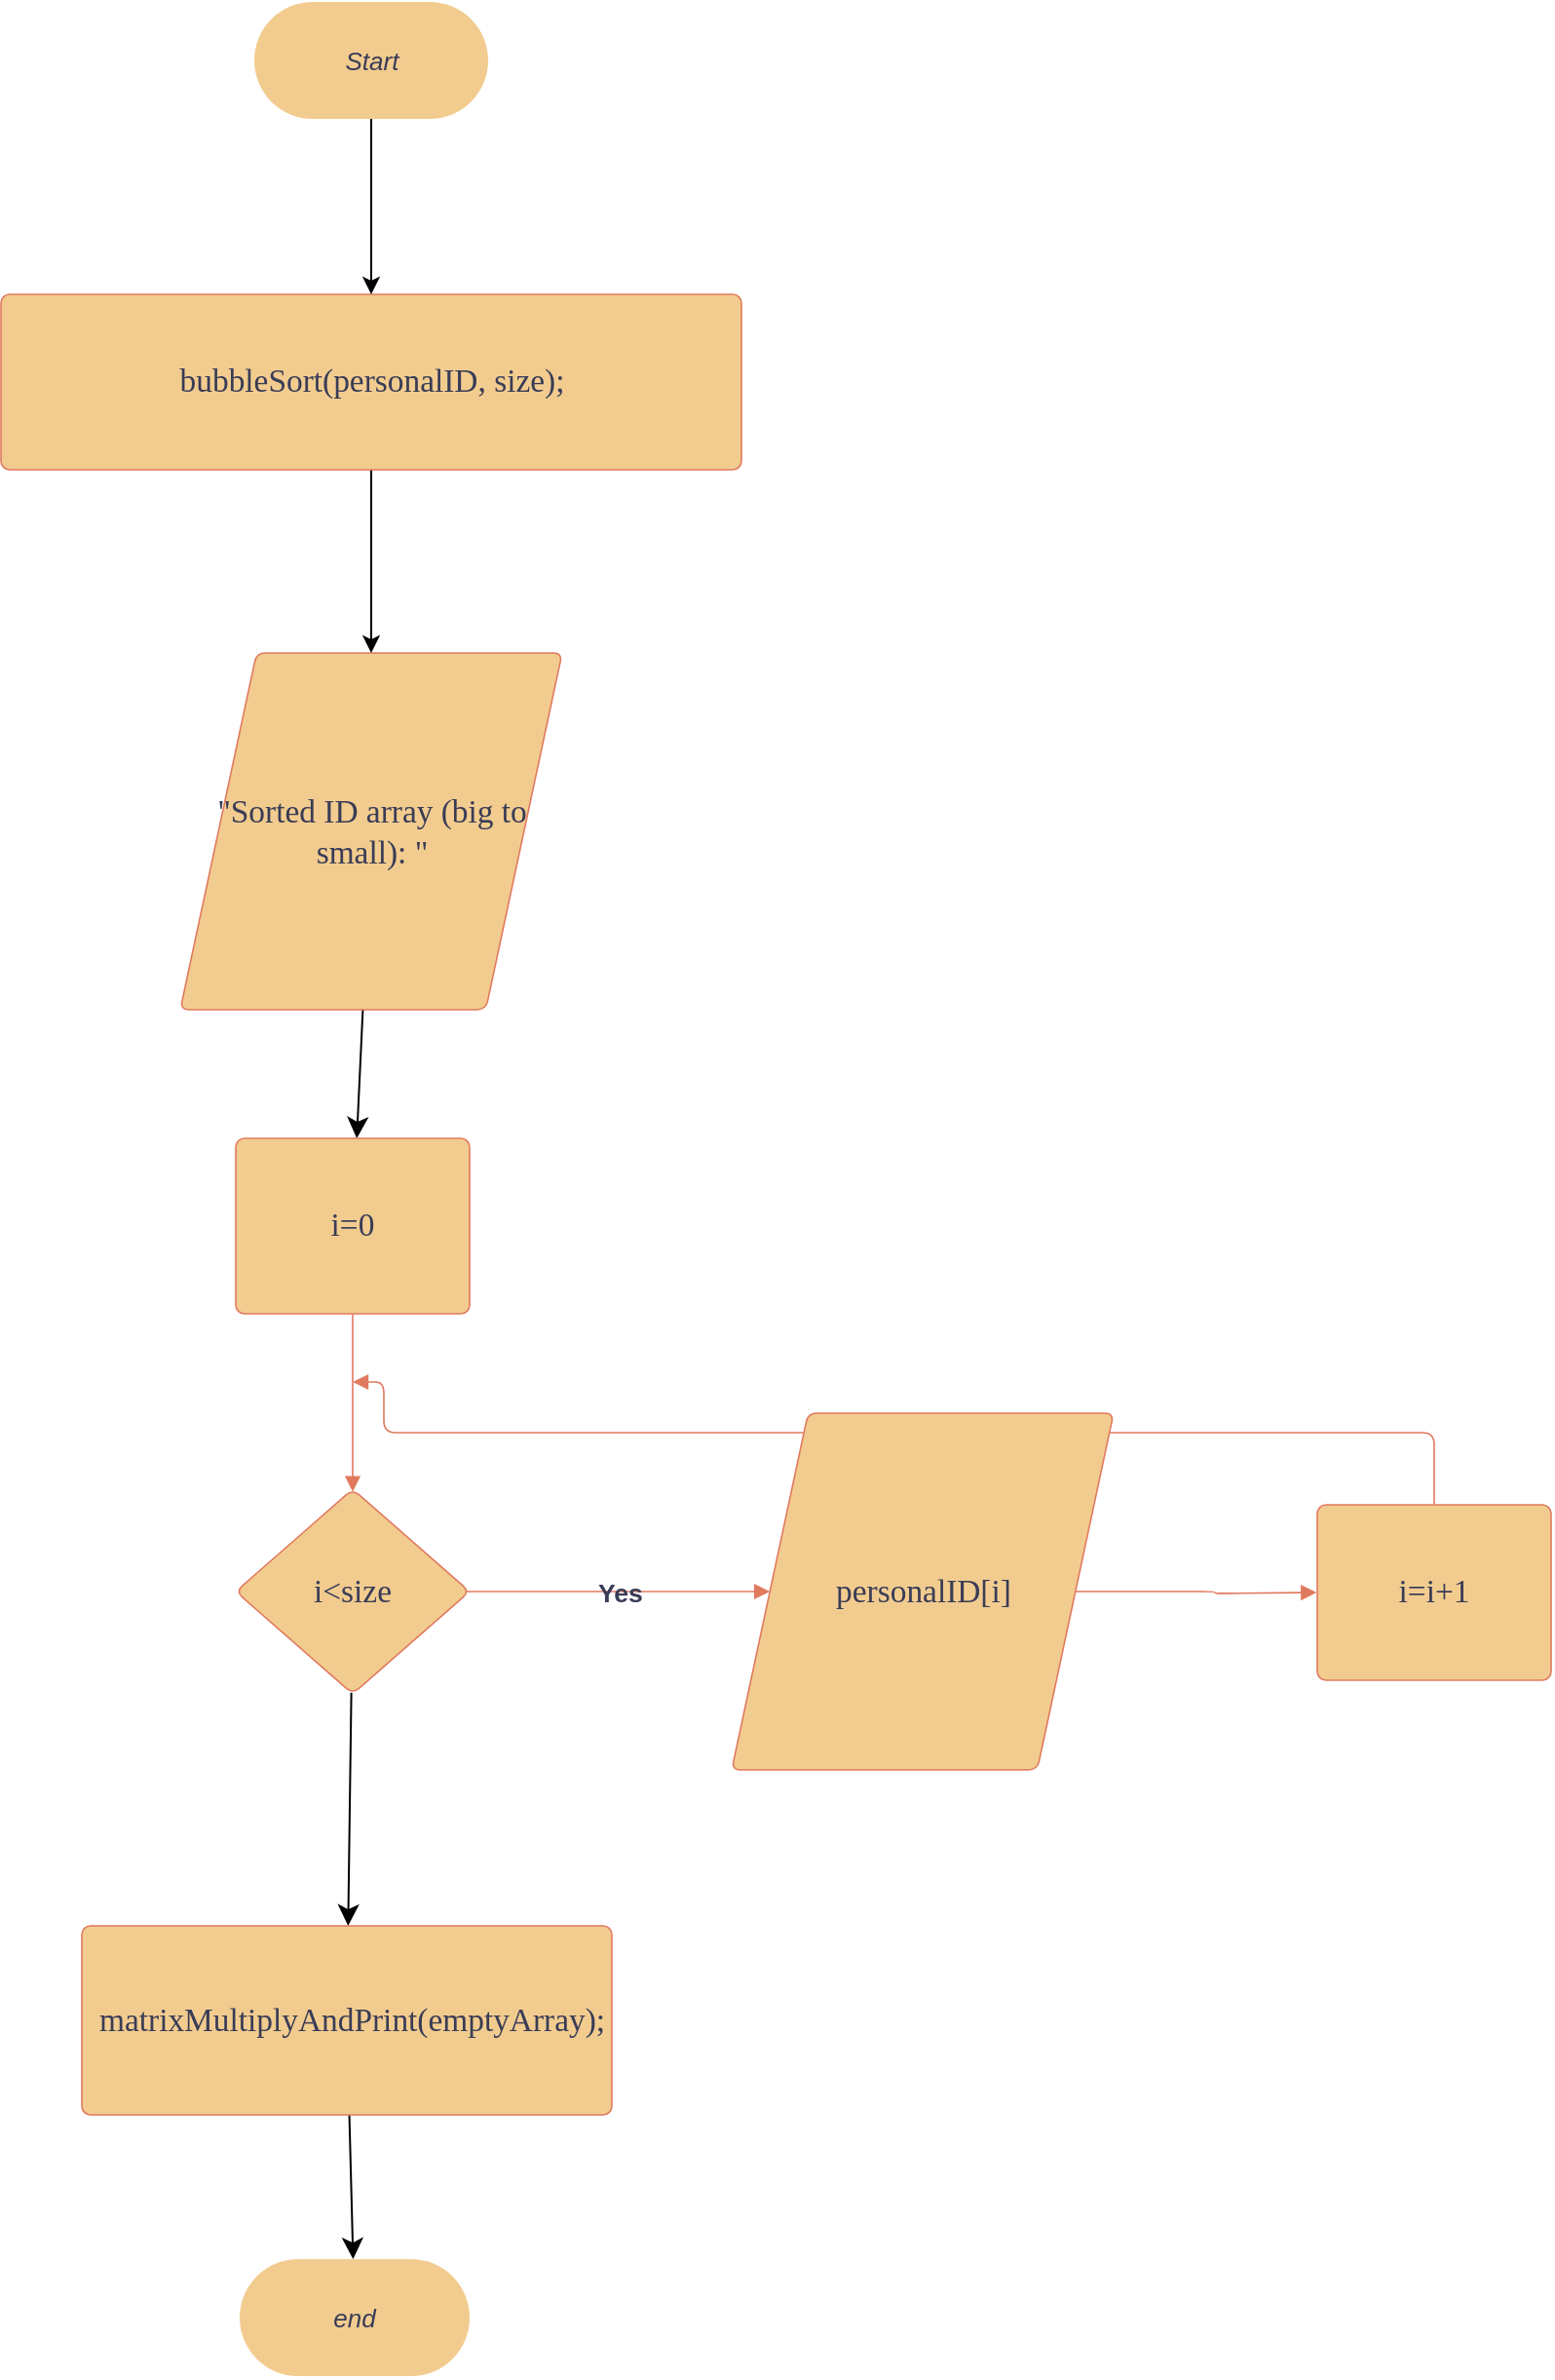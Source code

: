 <mxfile version="22.0.8" type="github">
  <diagram name="第 1 页" id="nrikixEwSC7eTKen01aC">
    <mxGraphModel dx="3553" dy="-1678" grid="1" gridSize="10" guides="1" tooltips="1" connect="1" arrows="1" fold="1" page="1" pageScale="1" pageWidth="827" pageHeight="1169" math="0" shadow="0">
      <root>
        <mxCell id="0" />
        <mxCell id="1" parent="0" />
        <mxCell id="Zdjk3xwii-qkV9n4L7GO-1" value="" style="edgeStyle=none;curved=1;rounded=0;orthogonalLoop=1;jettySize=auto;html=1;fontSize=12;startSize=8;endSize=8;" edge="1" parent="1" source="Zdjk3xwii-qkV9n4L7GO-2" target="Zdjk3xwii-qkV9n4L7GO-3">
          <mxGeometry relative="1" as="geometry" />
        </mxCell>
        <mxCell id="Zdjk3xwii-qkV9n4L7GO-2" value="&quot;Sorted ID array (big to small): &quot;" style="html=1;overflow=block;blockSpacing=1;whiteSpace=wrap;shape=parallelogram;perimeter=parallelogramPerimeter;anchorPointDirection=0;fontSize=16.7;fontFamily=Liberation Serif;fontColor=#393C56;spacing=3.8;strokeColor=#E07A5F;strokeOpacity=100;rounded=1;absoluteArcSize=1;arcSize=9;strokeWidth=0.8;lucidId=cCrxK9gywNmt;labelBackgroundColor=none;fillColor=#F2CC8F;" vertex="1" parent="1">
          <mxGeometry x="-234.5" y="4644" width="196" height="183" as="geometry" />
        </mxCell>
        <mxCell id="Zdjk3xwii-qkV9n4L7GO-3" value="i=0" style="html=1;overflow=block;blockSpacing=1;whiteSpace=wrap;fontSize=16.7;fontFamily=Liberation Serif;fontColor=#393C56;spacing=9;strokeColor=#E07A5F;strokeOpacity=100;rounded=1;absoluteArcSize=1;arcSize=9;strokeWidth=0.8;lucidId=merx2m1aB_C8;labelBackgroundColor=none;fillColor=#F2CC8F;" vertex="1" parent="1">
          <mxGeometry x="-206" y="4893" width="120" height="90" as="geometry" />
        </mxCell>
        <mxCell id="Zdjk3xwii-qkV9n4L7GO-4" value="" style="html=1;jettySize=18;whiteSpace=wrap;fontSize=13;strokeColor=#E07A5F;strokeOpacity=100;strokeWidth=0.8;rounded=1;arcSize=12;edgeStyle=orthogonalEdgeStyle;startArrow=none;endArrow=block;endFill=1;exitX=0.5;exitY=1.004;exitPerimeter=0;entryX=0.5;entryY=0.013;entryPerimeter=0;lucidId=vfrxUDfpobtE;labelBackgroundColor=none;fontColor=default;" edge="1" parent="1" source="Zdjk3xwii-qkV9n4L7GO-3" target="Zdjk3xwii-qkV9n4L7GO-6">
          <mxGeometry width="100" height="100" relative="1" as="geometry">
            <Array as="points" />
          </mxGeometry>
        </mxCell>
        <mxCell id="Zdjk3xwii-qkV9n4L7GO-5" value="" style="edgeStyle=none;curved=1;rounded=0;orthogonalLoop=1;jettySize=auto;html=1;fontSize=12;startSize=8;endSize=8;" edge="1" parent="1" source="Zdjk3xwii-qkV9n4L7GO-6" target="Zdjk3xwii-qkV9n4L7GO-14">
          <mxGeometry relative="1" as="geometry" />
        </mxCell>
        <mxCell id="Zdjk3xwii-qkV9n4L7GO-6" value="i&amp;lt;size" style="html=1;overflow=block;blockSpacing=1;whiteSpace=wrap;rhombus;fontSize=16.7;fontFamily=Liberation Serif;fontColor=#393C56;spacing=3.8;strokeColor=#E07A5F;strokeOpacity=100;rounded=1;absoluteArcSize=1;arcSize=9;strokeWidth=0.8;lucidId=xfrxH3A6Ui3S;labelBackgroundColor=none;fillColor=#F2CC8F;" vertex="1" parent="1">
          <mxGeometry x="-206" y="5073" width="120" height="105" as="geometry" />
        </mxCell>
        <mxCell id="Zdjk3xwii-qkV9n4L7GO-7" value="" style="html=1;jettySize=18;whiteSpace=wrap;fontSize=13.3;fontFamily=Liberation Serif;fontColor=default;fontStyle=1;strokeColor=#E07A5F;strokeOpacity=100;strokeWidth=0.8;rounded=1;arcSize=12;edgeStyle=orthogonalEdgeStyle;startArrow=none;endArrow=block;endFill=1;exitX=0.986;exitY=0.5;exitPerimeter=0;entryX=0;entryY=0.5;lucidId=eirx8zToCF7s;labelBackgroundColor=none;entryDx=0;entryDy=0;" edge="1" parent="1" source="Zdjk3xwii-qkV9n4L7GO-6" target="Zdjk3xwii-qkV9n4L7GO-12">
          <mxGeometry width="100" height="100" relative="1" as="geometry">
            <Array as="points" />
            <mxPoint x="38.58" y="5126" as="targetPoint" />
          </mxGeometry>
        </mxCell>
        <mxCell id="Zdjk3xwii-qkV9n4L7GO-8" value="Yes" style="text;html=1;resizable=0;labelBackgroundColor=none;align=center;verticalAlign=middle;fontStyle=1;fontColor=#393C56;fontSize=13.3;rounded=1;" vertex="1" parent="Zdjk3xwii-qkV9n4L7GO-7">
          <mxGeometry relative="1" as="geometry" />
        </mxCell>
        <mxCell id="Zdjk3xwii-qkV9n4L7GO-9" value="" style="html=1;jettySize=18;whiteSpace=wrap;fontSize=13;strokeColor=#E07A5F;strokeOpacity=100;strokeWidth=0.8;rounded=1;arcSize=12;edgeStyle=orthogonalEdgeStyle;startArrow=none;endArrow=block;endFill=1;exitX=1;exitY=0.5;entryX=-0.003;entryY=0.5;entryPerimeter=0;lucidId=oirxdTJoiN1L;labelBackgroundColor=none;fontColor=default;exitDx=0;exitDy=0;" edge="1" parent="1" source="Zdjk3xwii-qkV9n4L7GO-12">
          <mxGeometry width="100" height="100" relative="1" as="geometry">
            <Array as="points" />
            <mxPoint x="348.64" y="5126" as="targetPoint" />
            <mxPoint x="249.42" y="5126" as="sourcePoint" />
          </mxGeometry>
        </mxCell>
        <mxCell id="Zdjk3xwii-qkV9n4L7GO-10" value="i=i+1" style="html=1;overflow=block;blockSpacing=1;whiteSpace=wrap;fontSize=16.7;fontFamily=Liberation Serif;fontColor=#393C56;spacing=9;strokeColor=#E07A5F;strokeOpacity=100;rounded=1;absoluteArcSize=1;arcSize=9;strokeWidth=0.8;lucidId=rirxN04gJebK;labelBackgroundColor=none;fillColor=#F2CC8F;" vertex="1" parent="1">
          <mxGeometry x="349" y="5081" width="120" height="90" as="geometry" />
        </mxCell>
        <mxCell id="Zdjk3xwii-qkV9n4L7GO-11" value="" style="html=1;jettySize=18;whiteSpace=wrap;fontSize=13;strokeColor=#E07A5F;strokeOpacity=100;strokeWidth=0.8;rounded=1;arcSize=12;edgeStyle=orthogonalEdgeStyle;startArrow=none;endArrow=block;endFill=1;exitX=0.5;exitY=-0.004;exitPerimeter=0;lucidId=JirxrOJI~4Zs;labelBackgroundColor=none;fontColor=default;" edge="1" parent="1">
          <mxGeometry width="100" height="100" relative="1" as="geometry">
            <Array as="points">
              <mxPoint x="409" y="5044" />
              <mxPoint x="-130" y="5044" />
              <mxPoint x="-130" y="5018" />
            </Array>
            <mxPoint x="-146" y="5018" as="targetPoint" />
            <mxPoint x="409" y="5080.64" as="sourcePoint" />
          </mxGeometry>
        </mxCell>
        <mxCell id="Zdjk3xwii-qkV9n4L7GO-12" value="personalID[i]" style="html=1;overflow=block;blockSpacing=1;whiteSpace=wrap;shape=parallelogram;perimeter=parallelogramPerimeter;anchorPointDirection=0;fontSize=16.7;fontFamily=Liberation Serif;fontColor=#393C56;spacing=3.8;strokeColor=#E07A5F;strokeOpacity=100;rounded=1;absoluteArcSize=1;arcSize=9;strokeWidth=0.8;lucidId=cCrxK9gywNmt;labelBackgroundColor=none;fillColor=#F2CC8F;" vertex="1" parent="1">
          <mxGeometry x="48.5" y="5034" width="196" height="183" as="geometry" />
        </mxCell>
        <mxCell id="Zdjk3xwii-qkV9n4L7GO-13" value="" style="edgeStyle=none;curved=1;rounded=0;orthogonalLoop=1;jettySize=auto;html=1;fontSize=12;startSize=8;endSize=8;" edge="1" parent="1" source="Zdjk3xwii-qkV9n4L7GO-14" target="Zdjk3xwii-qkV9n4L7GO-15">
          <mxGeometry relative="1" as="geometry" />
        </mxCell>
        <mxCell id="Zdjk3xwii-qkV9n4L7GO-14" value="matrixMultiplyAndPrint(emptyArray);" style="html=1;overflow=block;blockSpacing=1;whiteSpace=wrap;fontSize=16.7;fontFamily=Liberation Serif;fontColor=#393C56;spacing=9;strokeColor=#E07A5F;strokeOpacity=100;rounded=1;absoluteArcSize=1;arcSize=9;strokeWidth=0.8;lucidId=merx2m1aB_C8;labelBackgroundColor=none;fillColor=#F2CC8F;" vertex="1" parent="1">
          <mxGeometry x="-285" y="5297" width="272" height="97" as="geometry" />
        </mxCell>
        <mxCell id="Zdjk3xwii-qkV9n4L7GO-15" value="end" style="html=1;overflow=block;blockSpacing=1;whiteSpace=wrap;rounded=1;arcSize=50;fontSize=13;fontColor=#393C56;fontStyle=2;spacing=3.8;strokeOpacity=0;fillOpacity=100;fillColor=#F2CC8F;strokeWidth=0.8;lucidId=eQ-wJu3.BDUd;labelBackgroundColor=none;strokeColor=#E07A5F;" vertex="1" parent="1">
          <mxGeometry x="-204" y="5468" width="118" height="60" as="geometry" />
        </mxCell>
        <mxCell id="Zdjk3xwii-qkV9n4L7GO-18" value="" style="edgeStyle=orthogonalEdgeStyle;rounded=0;orthogonalLoop=1;jettySize=auto;html=1;" edge="1" parent="1" source="Zdjk3xwii-qkV9n4L7GO-17" target="Zdjk3xwii-qkV9n4L7GO-2">
          <mxGeometry relative="1" as="geometry" />
        </mxCell>
        <mxCell id="Zdjk3xwii-qkV9n4L7GO-17" value="bubbleSort&lt;span style=&quot;border-color: var(--border-color);&quot;&gt;(personalID, size);&lt;/span&gt;" style="html=1;overflow=block;blockSpacing=1;whiteSpace=wrap;fontSize=16.7;fontFamily=Liberation Serif;fontColor=#393C56;spacing=9;strokeColor=#E07A5F;strokeOpacity=100;rounded=1;absoluteArcSize=1;arcSize=9;strokeWidth=0.8;lucidId=merx2m1aB_C8;labelBackgroundColor=none;fillColor=#F2CC8F;" vertex="1" parent="1">
          <mxGeometry x="-326.5" y="4460" width="380" height="90" as="geometry" />
        </mxCell>
        <mxCell id="Zdjk3xwii-qkV9n4L7GO-20" value="" style="edgeStyle=orthogonalEdgeStyle;rounded=0;orthogonalLoop=1;jettySize=auto;html=1;" edge="1" parent="1" source="Zdjk3xwii-qkV9n4L7GO-19" target="Zdjk3xwii-qkV9n4L7GO-17">
          <mxGeometry relative="1" as="geometry" />
        </mxCell>
        <mxCell id="Zdjk3xwii-qkV9n4L7GO-19" value="Start" style="html=1;overflow=block;blockSpacing=1;whiteSpace=wrap;rounded=1;arcSize=50;fontSize=13;fontColor=#393C56;fontStyle=2;spacing=3.8;strokeOpacity=0;fillOpacity=100;fillColor=#F2CC8F;strokeWidth=0.8;lucidId=eQ-wJu3.BDUd;labelBackgroundColor=none;strokeColor=#E07A5F;" vertex="1" parent="1">
          <mxGeometry x="-196.5" y="4310" width="120" height="60" as="geometry" />
        </mxCell>
      </root>
    </mxGraphModel>
  </diagram>
</mxfile>
